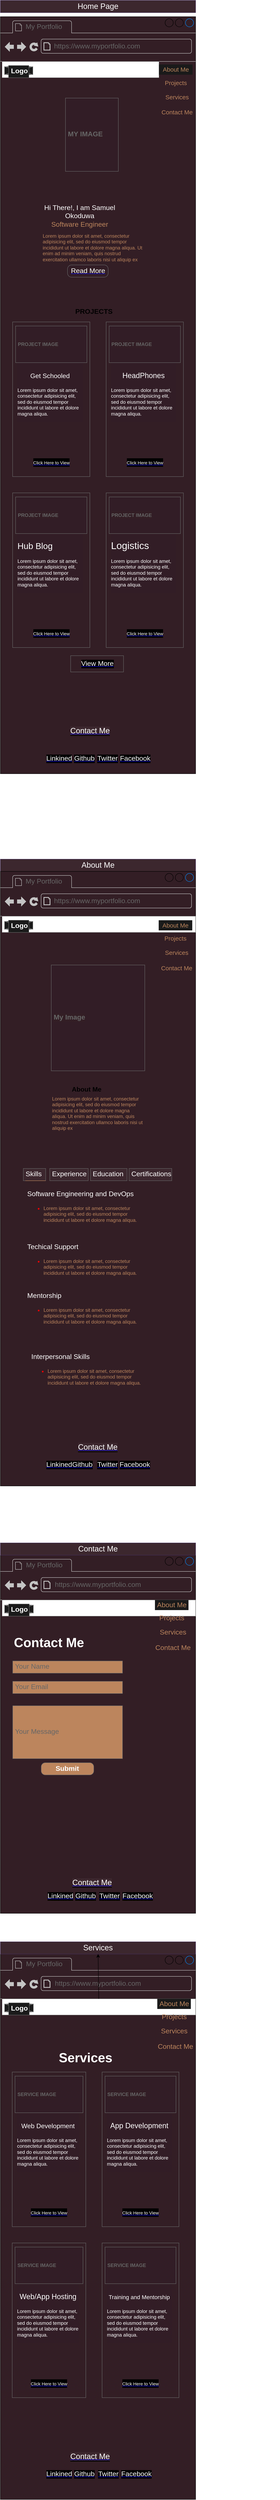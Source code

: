 <mxfile>
    <diagram id="vNnLvl0aOUERtY2fWWQc" name="Page-1">
        <mxGraphModel dx="911" dy="2819" grid="1" gridSize="10" guides="1" tooltips="1" connect="1" arrows="1" fold="1" page="1" pageScale="1" pageWidth="850" pageHeight="1100" background="none" math="0" shadow="0">
            <root>
                <mxCell id="0"/>
                <mxCell id="1" parent="0"/>
                <mxCell id="2" value="&lt;br&gt;&lt;br&gt;&lt;br&gt;&lt;br&gt;&lt;br&gt;&lt;br&gt;&lt;br&gt;&lt;br&gt;&lt;br&gt;&lt;br&gt;&lt;br&gt;&lt;br&gt;&lt;br&gt;&lt;br&gt;&lt;br&gt;&lt;br&gt;&lt;br&gt;&lt;br&gt;&lt;br&gt;&lt;br&gt;&lt;br&gt;&lt;br&gt;&lt;br&gt;&lt;br&gt;&lt;br&gt;&lt;br&gt;&lt;br&gt;&lt;br&gt;&lt;br&gt;&lt;br&gt;&lt;br&gt;&lt;br&gt;&lt;br&gt;&lt;br&gt;&lt;br&gt;&lt;br&gt;&lt;br&gt;&lt;br&gt;&lt;br&gt;&lt;br&gt;&lt;br&gt;&lt;br&gt;&lt;br&gt;&lt;br&gt;&lt;br&gt;&lt;br&gt;&lt;br&gt;&lt;br&gt;&lt;br&gt;&lt;br&gt;&lt;br&gt;&lt;br&gt;&lt;br&gt;&lt;br&gt;&lt;br&gt;&lt;br&gt;&lt;br&gt;&lt;br&gt;&lt;br&gt;&lt;br&gt;&lt;br&gt;&lt;br&gt;&lt;br&gt;&lt;br&gt;&lt;br&gt;&lt;br&gt;&lt;br&gt;&lt;br&gt;&lt;br&gt;&lt;br&gt;&lt;br&gt;&lt;br&gt;&lt;br&gt;&lt;br&gt;&lt;br&gt;&lt;br&gt;&lt;br&gt;" style="strokeWidth=1;shadow=0;dashed=0;align=center;html=1;shape=mxgraph.mockup.containers.browserWindow;rSize=0;strokeColor2=#008cff;strokeColor3=#c4c4c4;mainText=,;recursiveResize=0;strokeColor=default;fillColor=#331E25;gradientColor=none;" parent="1" vertex="1">
                    <mxGeometry x="200" y="-1470" width="480" height="1860" as="geometry"/>
                </mxCell>
                <mxCell id="3" value="My Portfolio" style="strokeWidth=1;shadow=0;dashed=0;align=center;html=1;shape=mxgraph.mockup.containers.anchor;fontSize=17;fontColor=#666666;align=left;" parent="2" vertex="1">
                    <mxGeometry x="60" y="12" width="110" height="26" as="geometry"/>
                </mxCell>
                <mxCell id="4" value="https://www.myportfolio.com" style="strokeWidth=1;shadow=0;dashed=0;align=center;html=1;shape=mxgraph.mockup.containers.anchor;rSize=0;fontSize=17;fontColor=#666666;align=left;" parent="2" vertex="1">
                    <mxGeometry x="130" y="60" width="250" height="26" as="geometry"/>
                </mxCell>
                <mxCell id="14" value="Line 1" style="strokeWidth=1;shadow=0;dashed=0;align=center;html=1;shape=mxgraph.mockup.text.textBox;fontColor=#666666;align=left;fontSize=17;spacingLeft=4;spacingTop=-3;strokeColor=#666666;mainText=" parent="2" vertex="1">
                    <mxGeometry x="4" y="110" width="386" height="40" as="geometry"/>
                </mxCell>
                <mxCell id="22" value="" style="verticalLabelPosition=bottom;shadow=0;dashed=0;align=center;html=1;verticalAlign=top;strokeWidth=1;shape=mxgraph.mockup.graphics.simpleIcon;strokeColor=#999999;labelBackgroundColor=#1A1A1A;fontColor=#FFFFFF;fillColor=#1A1A1A;" parent="2" vertex="1">
                    <mxGeometry x="10" y="122.5" width="70" height="20" as="geometry"/>
                </mxCell>
                <mxCell id="23" value="&lt;b&gt;&lt;font color=&quot;#ffffff&quot;&gt;Logo&lt;/font&gt;&lt;/b&gt;" style="strokeWidth=1;shadow=0;dashed=0;align=center;html=1;shape=mxgraph.mockup.text.textBox;fontColor=#666666;align=left;fontSize=17;spacingLeft=4;spacingTop=-3;strokeColor=#666666;mainText=;labelBackgroundColor=#1A1A1A;fillColor=#1A1A1A;" parent="2" vertex="1">
                    <mxGeometry x="20" y="120" width="50" height="30" as="geometry"/>
                </mxCell>
                <mxCell id="37" value="" style="strokeWidth=1;shadow=0;dashed=0;align=center;html=1;shape=mxgraph.mockup.buttons.button;strokeColor=#666666;fontColor=#ffffff;mainText=;buttonStyle=round;fontSize=17;fontStyle=1;fillColor=#321D26;whiteSpace=wrap;labelBackgroundColor=#331E25;" parent="2" vertex="1">
                    <mxGeometry x="165" y="610" width="100" height="30" as="geometry"/>
                </mxCell>
                <mxCell id="47" value="&lt;font color=&quot;#ffffff&quot;&gt;Read More&lt;/font&gt;" style="shape=rectangle;strokeColor=none;fillColor=none;linkText=;fontSize=17;fontColor=#0000ff;fontStyle=4;html=1;align=center;labelBackgroundColor=#331E25;" parent="2" vertex="1">
                    <mxGeometry x="170" y="610" width="90" height="30" as="geometry"/>
                </mxCell>
                <mxCell id="253" value="" style="group" parent="2" vertex="1" connectable="0">
                    <mxGeometry x="30" y="750" width="190" height="380" as="geometry"/>
                </mxCell>
                <mxCell id="71" value="" style="strokeWidth=1;shadow=0;dashed=0;align=center;html=1;shape=mxgraph.mockup.text.textBox;fontColor=#FFFFFF;align=left;fontSize=17;spacingLeft=4;spacingTop=-3;strokeColor=#666666;mainText=;labelBackgroundColor=#331E25;fillColor=#331E25;" parent="253" vertex="1">
                    <mxGeometry width="190" height="380" as="geometry"/>
                </mxCell>
                <mxCell id="222" value="&lt;h1 style=&quot;text-align: center;&quot;&gt;&lt;font style=&quot;font-size: 16px; font-weight: normal;&quot;&gt;Get Schooled&lt;/font&gt;&lt;/h1&gt;&lt;p&gt;Lorem ipsum dolor sit amet, consectetur adipisicing elit, sed do eiusmod tempor incididunt ut labore et dolore magna aliqua.&lt;/p&gt;" style="text;html=1;strokeColor=none;fillColor=none;spacing=5;spacingTop=-20;whiteSpace=wrap;overflow=hidden;rounded=0;labelBackgroundColor=#321D26;fontColor=#FFFFFF;" parent="253" vertex="1">
                    <mxGeometry x="7.308" y="110" width="168.077" height="260" as="geometry"/>
                </mxCell>
                <mxCell id="223" value="&lt;font style=&quot;font-size: 11px;&quot; color=&quot;#ffffff&quot;&gt;Click Here to View&lt;/font&gt;" style="shape=rectangle;strokeColor=none;fillColor=none;linkText=;fontSize=17;fontColor=#0000ff;fontStyle=4;html=1;align=center;labelBackgroundColor=#000000;" parent="253" vertex="1">
                    <mxGeometry x="14.615" y="330" width="160.769" height="30" as="geometry"/>
                </mxCell>
                <mxCell id="252" value="&lt;b style=&quot;font-size: 12px;&quot;&gt;PROJECT IMAGE&lt;/b&gt;" style="strokeWidth=1;shadow=0;dashed=0;align=center;html=1;shape=mxgraph.mockup.text.textBox;fontColor=#666666;align=left;fontSize=17;spacingLeft=4;spacingTop=-3;strokeColor=#666666;mainText=;labelBackgroundColor=#331E25;fillColor=#321D26;" parent="253" vertex="1">
                    <mxGeometry x="7.308" y="10" width="175.385" height="90" as="geometry"/>
                </mxCell>
                <mxCell id="259" value="" style="group" parent="2" vertex="1" connectable="0">
                    <mxGeometry x="30" y="1170" width="190" height="380" as="geometry"/>
                </mxCell>
                <mxCell id="260" value="" style="strokeWidth=1;shadow=0;dashed=0;align=center;html=1;shape=mxgraph.mockup.text.textBox;fontColor=#FFFFFF;align=left;fontSize=17;spacingLeft=4;spacingTop=-3;strokeColor=#666666;mainText=;labelBackgroundColor=#331E25;fillColor=#331E25;" parent="259" vertex="1">
                    <mxGeometry width="190" height="380" as="geometry"/>
                </mxCell>
                <mxCell id="261" value="&lt;h1 style=&quot;&quot;&gt;&lt;font style=&quot;font-size: 21px; font-weight: normal;&quot;&gt;Hub Blog&lt;/font&gt;&lt;/h1&gt;&lt;p&gt;Lorem ipsum dolor sit amet, consectetur adipisicing elit, sed do eiusmod tempor incididunt ut labore et dolore magna aliqua.&lt;/p&gt;" style="text;html=1;strokeColor=none;fillColor=none;spacing=5;spacingTop=-20;whiteSpace=wrap;overflow=hidden;rounded=0;labelBackgroundColor=#321D26;fontColor=#FFFFFF;" parent="259" vertex="1">
                    <mxGeometry x="7.308" y="110" width="168.077" height="260" as="geometry"/>
                </mxCell>
                <mxCell id="262" value="&lt;font style=&quot;font-size: 11px;&quot; color=&quot;#ffffff&quot;&gt;Click Here to View&lt;/font&gt;" style="shape=rectangle;strokeColor=none;fillColor=none;linkText=;fontSize=17;fontColor=#0000ff;fontStyle=4;html=1;align=center;labelBackgroundColor=#000000;" parent="259" vertex="1">
                    <mxGeometry x="14.615" y="330" width="160.769" height="30" as="geometry"/>
                </mxCell>
                <mxCell id="263" value="&lt;b style=&quot;font-size: 12px;&quot;&gt;PROJECT IMAGE&lt;/b&gt;" style="strokeWidth=1;shadow=0;dashed=0;align=center;html=1;shape=mxgraph.mockup.text.textBox;fontColor=#666666;align=left;fontSize=17;spacingLeft=4;spacingTop=-3;strokeColor=#666666;mainText=;labelBackgroundColor=#331E25;fillColor=#321D26;" parent="259" vertex="1">
                    <mxGeometry x="7.308" y="10" width="175.385" height="90" as="geometry"/>
                </mxCell>
                <mxCell id="264" value="" style="group" parent="2" vertex="1" connectable="0">
                    <mxGeometry x="260" y="750" width="190" height="380" as="geometry"/>
                </mxCell>
                <mxCell id="265" value="" style="strokeWidth=1;shadow=0;dashed=0;align=center;html=1;shape=mxgraph.mockup.text.textBox;fontColor=#FFFFFF;align=left;fontSize=17;spacingLeft=4;spacingTop=-3;strokeColor=#666666;mainText=;labelBackgroundColor=#331E25;fillColor=#331E25;" parent="264" vertex="1">
                    <mxGeometry width="190" height="380" as="geometry"/>
                </mxCell>
                <mxCell id="266" value="&lt;h1 style=&quot;text-align: center;&quot;&gt;&lt;font style=&quot;font-size: 18px; font-weight: normal;&quot;&gt;HeadPhones&lt;/font&gt;&lt;/h1&gt;&lt;p&gt;Lorem ipsum dolor sit amet, consectetur adipisicing elit, sed do eiusmod tempor incididunt ut labore et dolore magna aliqua.&lt;/p&gt;" style="text;html=1;strokeColor=none;fillColor=none;spacing=5;spacingTop=-20;whiteSpace=wrap;overflow=hidden;rounded=0;labelBackgroundColor=#321D26;fontColor=#FFFFFF;" parent="264" vertex="1">
                    <mxGeometry x="7.308" y="110" width="168.077" height="260" as="geometry"/>
                </mxCell>
                <mxCell id="267" value="&lt;font style=&quot;font-size: 11px;&quot; color=&quot;#ffffff&quot;&gt;Click Here to View&lt;/font&gt;" style="shape=rectangle;strokeColor=none;fillColor=none;linkText=;fontSize=17;fontColor=#0000ff;fontStyle=4;html=1;align=center;labelBackgroundColor=#000000;" parent="264" vertex="1">
                    <mxGeometry x="14.615" y="330" width="160.769" height="30" as="geometry"/>
                </mxCell>
                <mxCell id="268" value="&lt;b style=&quot;font-size: 12px;&quot;&gt;PROJECT IMAGE&lt;/b&gt;" style="strokeWidth=1;shadow=0;dashed=0;align=center;html=1;shape=mxgraph.mockup.text.textBox;fontColor=#666666;align=left;fontSize=17;spacingLeft=4;spacingTop=-3;strokeColor=#666666;mainText=;labelBackgroundColor=#331E25;fillColor=#321D26;" parent="264" vertex="1">
                    <mxGeometry x="7.308" y="10" width="175.385" height="90" as="geometry"/>
                </mxCell>
                <mxCell id="49" value="&lt;b&gt;MY IMAGE&lt;/b&gt;" style="strokeWidth=1;shadow=0;dashed=0;align=center;html=1;shape=mxgraph.mockup.text.textBox;fontColor=#666666;align=left;fontSize=17;spacingLeft=4;spacingTop=-3;strokeColor=#666666;mainText=;labelBackgroundColor=#331E25;fillColor=#321D26;" parent="2" vertex="1">
                    <mxGeometry x="160" y="200" width="130" height="180" as="geometry"/>
                </mxCell>
                <mxCell id="621" value="" style="group" parent="2" vertex="1" connectable="0">
                    <mxGeometry x="110.574" y="1865" width="254.232" height="15" as="geometry"/>
                </mxCell>
                <mxCell id="627" value="" style="group" parent="621" vertex="1" connectable="0">
                    <mxGeometry width="254.232" height="15" as="geometry"/>
                </mxCell>
                <mxCell id="628" value="" style="group" parent="627" vertex="1" connectable="0">
                    <mxGeometry width="254.232" height="15" as="geometry"/>
                </mxCell>
                <mxCell id="334" value="&lt;font color=&quot;#ffffff&quot;&gt;Github&lt;/font&gt;" style="shape=rectangle;strokeColor=none;fillColor=none;linkText=;fontSize=17;fontColor=#0000ff;fontStyle=4;html=1;align=center;labelBackgroundColor=#000000;" parent="628" vertex="1">
                    <mxGeometry x="61.16" y="-50" width="67.692" height="15" as="geometry"/>
                </mxCell>
                <mxCell id="336" value="&lt;font color=&quot;#ffffff&quot;&gt;Twitter&lt;/font&gt;" style="shape=rectangle;strokeColor=none;fillColor=none;linkText=;fontSize=17;fontColor=#0000ff;fontStyle=4;html=1;align=center;labelBackgroundColor=#000000;" parent="628" vertex="1">
                    <mxGeometry x="118.85" y="-50" width="67.692" height="15" as="geometry"/>
                </mxCell>
                <mxCell id="344" value="&lt;font color=&quot;#ffffff&quot;&gt;Facebook&lt;/font&gt;" style="shape=rectangle;strokeColor=none;fillColor=none;linkText=;fontSize=17;fontColor=#0000ff;fontStyle=4;html=1;align=center;labelBackgroundColor=#000000;" parent="628" vertex="1">
                    <mxGeometry x="186.54" y="-50" width="67.692" height="15" as="geometry"/>
                </mxCell>
                <mxCell id="254" value="" style="group" parent="2" vertex="1" connectable="0">
                    <mxGeometry x="260" y="1170" width="190" height="380" as="geometry"/>
                </mxCell>
                <mxCell id="255" value="" style="strokeWidth=1;shadow=0;dashed=0;align=center;html=1;shape=mxgraph.mockup.text.textBox;fontColor=#FFFFFF;align=left;fontSize=17;spacingLeft=4;spacingTop=-3;strokeColor=#666666;mainText=;labelBackgroundColor=#331E25;fillColor=#331E25;" parent="254" vertex="1">
                    <mxGeometry width="190" height="380" as="geometry"/>
                </mxCell>
                <mxCell id="256" value="&lt;h1&gt;&lt;span style=&quot;font-weight: normal;&quot;&gt;Logistics&lt;/span&gt;&lt;/h1&gt;&lt;p&gt;Lorem ipsum dolor sit amet, consectetur adipisicing elit, sed do eiusmod tempor incididunt ut labore et dolore magna aliqua.&lt;/p&gt;" style="text;html=1;strokeColor=none;fillColor=none;spacing=5;spacingTop=-20;whiteSpace=wrap;overflow=hidden;rounded=0;labelBackgroundColor=#321D26;fontColor=#FFFFFF;" parent="254" vertex="1">
                    <mxGeometry x="7.308" y="110" width="168.077" height="260" as="geometry"/>
                </mxCell>
                <mxCell id="257" value="&lt;font style=&quot;font-size: 11px;&quot; color=&quot;#ffffff&quot;&gt;Click Here to View&lt;/font&gt;" style="shape=rectangle;strokeColor=none;fillColor=none;linkText=;fontSize=17;fontColor=#0000ff;fontStyle=4;html=1;align=center;labelBackgroundColor=#000000;" parent="254" vertex="1">
                    <mxGeometry x="14.615" y="330" width="160.769" height="30" as="geometry"/>
                </mxCell>
                <mxCell id="258" value="&lt;b style=&quot;font-size: 12px;&quot;&gt;PROJECT IMAGE&lt;/b&gt;" style="strokeWidth=1;shadow=0;dashed=0;align=center;html=1;shape=mxgraph.mockup.text.textBox;fontColor=#666666;align=left;fontSize=17;spacingLeft=4;spacingTop=-3;strokeColor=#666666;mainText=;labelBackgroundColor=#331E25;fillColor=#321D26;" parent="254" vertex="1">
                    <mxGeometry x="7.308" y="10" width="175.385" height="90" as="geometry"/>
                </mxCell>
                <mxCell id="625" value="" style="group" parent="2" vertex="1" connectable="0">
                    <mxGeometry x="390" y="117.5" width="85" height="130" as="geometry"/>
                </mxCell>
                <mxCell id="16" value="&lt;font color=&quot;#bc855d&quot; style=&quot;font-size: 15px;&quot;&gt;Projects&lt;/font&gt;" style="strokeColor=inherit;fillColor=inherit;gradientColor=inherit;strokeWidth=1;shadow=0;dashed=0;align=center;html=1;shape=mxgraph.mockup.text.rrect;rSize=0;fontSize=17;fontColor=#0000ff;" parent="625" vertex="1">
                    <mxGeometry y="32.5" width="82.5" height="25" as="geometry"/>
                </mxCell>
                <mxCell id="17" value="&lt;font color=&quot;#bc855d&quot; style=&quot;font-size: 15px;&quot;&gt;Services&lt;/font&gt;" style="strokeColor=inherit;fillColor=inherit;gradientColor=inherit;strokeWidth=1;shadow=0;dashed=0;align=center;html=1;shape=mxgraph.mockup.text.rrect;rSize=0;fontSize=17;fontColor=#0000ff;" parent="625" vertex="1">
                    <mxGeometry x="2.5" y="67.5" width="82.5" height="25" as="geometry"/>
                </mxCell>
                <mxCell id="18" value="&lt;font color=&quot;#bc855d&quot; style=&quot;font-size: 15px;&quot;&gt;Contact Me&lt;/font&gt;" style="strokeColor=inherit;fillColor=inherit;gradientColor=inherit;strokeWidth=1;shadow=0;dashed=0;align=center;html=1;shape=mxgraph.mockup.text.rrect;rSize=0;fontSize=17;fontColor=#0000ff;" parent="625" vertex="1">
                    <mxGeometry x="2.5" y="105" width="82.5" height="25" as="geometry"/>
                </mxCell>
                <mxCell id="19" value="&lt;span style=&quot;background-color: rgb(26, 26, 26);&quot;&gt;&lt;font style=&quot;font-size: 15px;&quot; color=&quot;#bc855d&quot;&gt;About Me&lt;/font&gt;&lt;/span&gt;" style="strokeWidth=1;shadow=0;dashed=0;align=center;html=1;shape=mxgraph.mockup.text.rrect;rSize=0;fontSize=17;fontColor=#ffffff;fillColor=#1A1A1A;strokeColor=none;" parent="625" vertex="1">
                    <mxGeometry width="82.5" height="25" as="geometry"/>
                </mxCell>
                <mxCell id="626" value="" style="group" parent="2" vertex="1" connectable="0">
                    <mxGeometry x="94.81" y="480" width="260" height="130" as="geometry"/>
                </mxCell>
                <mxCell id="29" value="Lorem ipsum dolor sit amet, consectetur adipisicing elit, sed do eiusmod tempor incididunt ut labore et dolore magna aliqua. Ut enim ad minim veniam, quis nostrud exercitation ullamco laboris nisi ut aliquip ex" style="text;spacingTop=-5;whiteSpace=wrap;html=1;align=left;fontSize=12;fontFamily=Helvetica;fillColor=none;strokeColor=none;labelBackgroundColor=#331E25;fontColor=#BC855D;" parent="626" vertex="1">
                    <mxGeometry x="7.31" y="50" width="250" height="80" as="geometry"/>
                </mxCell>
                <mxCell id="272" value="" style="group" parent="2" vertex="1" connectable="0">
                    <mxGeometry x="172.69" y="1570" width="130" height="40" as="geometry"/>
                </mxCell>
                <mxCell id="134" value="" style="strokeWidth=1;shadow=0;dashed=0;align=center;html=1;shape=mxgraph.mockup.text.textBox;fontColor=#FFFFFF;align=left;fontSize=17;spacingLeft=4;spacingTop=-3;strokeColor=#666666;mainText=;labelBackgroundColor=#331E25;fillColor=#331E25;" parent="272" vertex="1">
                    <mxGeometry width="130" height="40" as="geometry"/>
                </mxCell>
                <mxCell id="135" value="&lt;font color=&quot;#ffffff&quot;&gt;View More&lt;/font&gt;" style="shape=rectangle;strokeColor=none;fillColor=none;linkText=;fontSize=17;fontColor=#0000ff;fontStyle=4;html=1;align=center;labelBackgroundColor=#000000;" parent="272" vertex="1">
                    <mxGeometry x="10" y="5" width="110" height="30" as="geometry"/>
                </mxCell>
                <mxCell id="654" value="&lt;b&gt;&lt;font style=&quot;font-size: 17px;&quot;&gt;PROJECTS&lt;/font&gt;&lt;/b&gt;" style="text;html=1;strokeColor=none;fillColor=none;align=center;verticalAlign=middle;whiteSpace=wrap;rounded=0;fontSize=14;" parent="2" vertex="1">
                    <mxGeometry x="180" y="710" width="100" height="30" as="geometry"/>
                </mxCell>
                <mxCell id="706" value="&lt;span style=&quot;color: rgb(255, 255, 255); text-align: left; background-color: rgb(51, 30, 37);&quot;&gt;Hi There!, I am Samuel Okoduwa&lt;/span&gt;&lt;br style=&quot;color: rgb(255, 255, 255); text-align: left;&quot;&gt;&lt;font style=&quot;text-align: left;&quot; color=&quot;#bc855d&quot;&gt;Software Engineer&lt;/font&gt;" style="text;html=1;strokeColor=none;fillColor=none;align=center;verticalAlign=middle;whiteSpace=wrap;rounded=0;fontSize=17;" parent="2" vertex="1">
                    <mxGeometry x="100" y="450" width="190" height="80" as="geometry"/>
                </mxCell>
                <mxCell id="322" value="&lt;font color=&quot;#ffffff&quot;&gt;&lt;span style=&quot;font-size: 19px; background-color: rgb(60, 39, 46);&quot;&gt;Contact Me&lt;/span&gt;&lt;/font&gt;" style="shape=rectangle;strokeColor=none;fillColor=none;linkText=;fontSize=17;fontColor=#0000ff;fontStyle=4;html=1;align=center;labelBackgroundColor=#000000;" parent="2" vertex="1">
                    <mxGeometry x="164.81" y="1740" width="110" height="30" as="geometry"/>
                </mxCell>
                <mxCell id="341" value="&lt;font color=&quot;#ffffff&quot;&gt;Linkined&lt;/font&gt;" style="shape=rectangle;strokeColor=none;fillColor=none;linkText=;fontSize=17;fontColor=#0000ff;fontStyle=4;html=1;align=center;labelBackgroundColor=#000000;" parent="2" vertex="1">
                    <mxGeometry x="110.574" y="1815" width="67.692" height="15" as="geometry"/>
                </mxCell>
                <mxCell id="10" value="Home Page" style="text;html=1;align=center;verticalAlign=middle;whiteSpace=wrap;rounded=0;fontSize=19;fillColor=#3C272E;fontColor=#ffffff;strokeColor=#432D57;" parent="1" vertex="1">
                    <mxGeometry x="200" y="-1510" width="480" height="30" as="geometry"/>
                </mxCell>
                <mxCell id="710" value="" style="group" vertex="1" connectable="0" parent="1">
                    <mxGeometry x="200" y="600" width="686.35" height="3950" as="geometry"/>
                </mxCell>
                <mxCell id="490" value="About Me" style="text;html=1;align=center;verticalAlign=middle;whiteSpace=wrap;rounded=0;fontSize=19;fillColor=#3C272E;fontColor=#ffffff;strokeColor=#432D57;" parent="710" vertex="1">
                    <mxGeometry width="480" height="30" as="geometry"/>
                </mxCell>
                <mxCell id="554" value="" style="group" parent="710" vertex="1" connectable="0">
                    <mxGeometry x="16.35" y="1480" width="670" height="2470" as="geometry"/>
                </mxCell>
                <mxCell id="488" value="" style="group" parent="554" vertex="1" connectable="0">
                    <mxGeometry y="-1160" width="670" height="3610" as="geometry"/>
                </mxCell>
                <mxCell id="460" value="&lt;br&gt;&lt;br&gt;&lt;br&gt;&lt;br&gt;&lt;br&gt;&lt;br&gt;&lt;br&gt;&lt;br&gt;&lt;br&gt;&lt;br&gt;&lt;br&gt;&lt;br&gt;&lt;br&gt;&lt;br&gt;&lt;br&gt;&lt;br&gt;&lt;br&gt;&lt;br&gt;&lt;br&gt;&lt;br&gt;&lt;br&gt;&lt;br&gt;&lt;br&gt;&lt;br&gt;&lt;br&gt;&lt;br&gt;&lt;br&gt;&lt;br&gt;&lt;br&gt;&lt;br&gt;&lt;br&gt;&lt;br&gt;&lt;br&gt;&lt;br&gt;&lt;br&gt;&lt;br&gt;&lt;br&gt;&lt;br&gt;&lt;br&gt;&lt;br&gt;&lt;br&gt;&lt;br&gt;&lt;br&gt;&lt;br&gt;&lt;br&gt;&lt;br&gt;&lt;br&gt;&lt;br&gt;&lt;br&gt;&lt;br&gt;&lt;br&gt;&lt;br&gt;&lt;br&gt;&lt;br&gt;&lt;br&gt;&lt;br&gt;&lt;br&gt;&lt;br&gt;&lt;br&gt;&lt;br&gt;&lt;br&gt;&lt;br&gt;&lt;br&gt;&lt;br&gt;&lt;br&gt;&lt;br&gt;&lt;br&gt;&lt;br&gt;&lt;br&gt;&lt;br&gt;&lt;br&gt;&lt;br&gt;&lt;br&gt;&lt;br&gt;&lt;br&gt;&lt;br&gt;&lt;br&gt;" style="strokeWidth=1;shadow=0;dashed=0;align=center;html=1;shape=mxgraph.mockup.containers.browserWindow;rSize=0;strokeColor2=#008cff;strokeColor3=#c4c4c4;mainText=,;recursiveResize=0;strokeColor=default;fillColor=#331E25;gradientColor=none;" parent="488" vertex="1">
                    <mxGeometry x="-16.35" y="1390" width="480" height="880" as="geometry"/>
                </mxCell>
                <mxCell id="461" value="My Portfolio" style="strokeWidth=1;shadow=0;dashed=0;align=center;html=1;shape=mxgraph.mockup.containers.anchor;fontSize=17;fontColor=#666666;align=left;" parent="460" vertex="1">
                    <mxGeometry x="60.909" y="12" width="111.667" height="26" as="geometry"/>
                </mxCell>
                <mxCell id="462" value="https://www.myportfolio.com" style="strokeWidth=1;shadow=0;dashed=0;align=center;html=1;shape=mxgraph.mockup.containers.anchor;rSize=0;fontSize=17;fontColor=#666666;align=left;" parent="460" vertex="1">
                    <mxGeometry x="131.97" y="60" width="253.788" height="26" as="geometry"/>
                </mxCell>
                <mxCell id="463" value="Line 1" style="strokeWidth=1;shadow=0;dashed=0;align=center;html=1;shape=mxgraph.mockup.text.textBox;fontColor=#666666;align=left;fontSize=17;spacingLeft=4;spacingTop=-3;strokeColor=#666666;mainText=" parent="460" vertex="1">
                    <mxGeometry x="4.06" y="110" width="475.94" height="40" as="geometry"/>
                </mxCell>
                <mxCell id="469" value="" style="verticalLabelPosition=bottom;shadow=0;dashed=0;align=center;html=1;verticalAlign=top;strokeWidth=1;shape=mxgraph.mockup.graphics.simpleIcon;strokeColor=#999999;labelBackgroundColor=#1A1A1A;fontColor=#FFFFFF;fillColor=#1A1A1A;" parent="460" vertex="1">
                    <mxGeometry x="10.152" y="122.5" width="71.061" height="20" as="geometry"/>
                </mxCell>
                <mxCell id="470" value="&lt;b&gt;&lt;font color=&quot;#ffffff&quot;&gt;Logo&lt;/font&gt;&lt;/b&gt;" style="strokeWidth=1;shadow=0;dashed=0;align=center;html=1;shape=mxgraph.mockup.text.textBox;fontColor=#666666;align=left;fontSize=17;spacingLeft=4;spacingTop=-3;strokeColor=#666666;mainText=;labelBackgroundColor=#1A1A1A;fillColor=#1A1A1A;" parent="460" vertex="1">
                    <mxGeometry x="20.303" y="120" width="50.758" height="30" as="geometry"/>
                </mxCell>
                <mxCell id="474" value="&lt;font color=&quot;#ffffff&quot;&gt;&lt;span style=&quot;font-size: 19px; background-color: rgb(60, 39, 46);&quot;&gt;Contact Me&lt;/span&gt;&lt;/font&gt;" style="shape=rectangle;strokeColor=none;fillColor=none;linkText=;fontSize=17;fontColor=#0000ff;fontStyle=4;html=1;align=center;labelBackgroundColor=#000000;" parent="460" vertex="1">
                    <mxGeometry x="169.015" y="790" width="111.667" height="30" as="geometry"/>
                </mxCell>
                <mxCell id="495" value="&lt;b style=&quot;text-align: left;&quot;&gt;&lt;font style=&quot;font-size: 32px;&quot;&gt;Contact Me&lt;/font&gt;&lt;/b&gt;" style="text;html=1;strokeColor=none;fillColor=none;align=center;verticalAlign=middle;whiteSpace=wrap;rounded=0;strokeWidth=1;fontSize=24;fontColor=#FFFFFF;" parent="460" vertex="1">
                    <mxGeometry x="30" y="200" width="179.09" height="30" as="geometry"/>
                </mxCell>
                <mxCell id="638" value="" style="group" parent="460" vertex="1" connectable="0">
                    <mxGeometry x="30.3" y="260" width="270.0" height="290" as="geometry"/>
                </mxCell>
                <mxCell id="501" value="Your Email" style="strokeWidth=1;shadow=0;dashed=0;align=center;html=1;shape=mxgraph.mockup.text.textBox;fontColor=#666666;align=left;fontSize=17;spacingLeft=4;spacingTop=-3;strokeColor=#666666;mainText=;labelBackgroundColor=none;fillColor=#BC855D;" parent="638" vertex="1">
                    <mxGeometry y="50" width="270" height="30" as="geometry"/>
                </mxCell>
                <mxCell id="502" value="Your Message" style="strokeWidth=1;shadow=0;dashed=0;align=center;html=1;shape=mxgraph.mockup.text.textBox;fontColor=#666666;align=left;fontSize=17;spacingLeft=4;spacingTop=-3;strokeColor=#666666;mainText=;labelBackgroundColor=none;fillColor=#BC855D;labelPosition=center;verticalLabelPosition=middle;verticalAlign=middle;" parent="638" vertex="1">
                    <mxGeometry y="110" width="270" height="130" as="geometry"/>
                </mxCell>
                <mxCell id="503" value="Submit" style="strokeWidth=1;shadow=0;dashed=0;align=center;html=1;shape=mxgraph.mockup.buttons.button;strokeColor=#666666;fontColor=#ffffff;mainText=;buttonStyle=round;fontSize=17;fontStyle=1;fillColor=#BC855D;whiteSpace=wrap;labelBackgroundColor=none;" parent="638" vertex="1">
                    <mxGeometry x="70" y="250" width="129.32" height="30" as="geometry"/>
                </mxCell>
                <mxCell id="500" value="Your Name" style="strokeWidth=1;shadow=0;dashed=0;align=center;html=1;shape=mxgraph.mockup.text.textBox;fontColor=#666666;align=left;fontSize=17;spacingLeft=4;spacingTop=-3;strokeColor=#666666;mainText=;labelBackgroundColor=none;fillColor=#BC855D;" parent="638" vertex="1">
                    <mxGeometry width="270" height="30" as="geometry"/>
                </mxCell>
                <mxCell id="639" value="" style="group" parent="460" vertex="1" connectable="0">
                    <mxGeometry x="112.985" y="830" width="258.084" height="15" as="geometry"/>
                </mxCell>
                <mxCell id="475" value="&lt;font color=&quot;#ffffff&quot;&gt;Github&lt;/font&gt;" style="shape=rectangle;strokeColor=none;fillColor=none;linkText=;fontSize=17;fontColor=#0000ff;fontStyle=4;html=1;align=center;labelBackgroundColor=#000000;" parent="639" vertex="1">
                    <mxGeometry x="62.087" width="68.718" height="15" as="geometry"/>
                </mxCell>
                <mxCell id="476" value="&lt;font color=&quot;#ffffff&quot;&gt;Twitter&lt;/font&gt;" style="shape=rectangle;strokeColor=none;fillColor=none;linkText=;fontSize=17;fontColor=#0000ff;fontStyle=4;html=1;align=center;labelBackgroundColor=#000000;" parent="639" vertex="1">
                    <mxGeometry x="120.651" width="68.718" height="15" as="geometry"/>
                </mxCell>
                <mxCell id="477" value="&lt;font color=&quot;#ffffff&quot;&gt;Linkined&lt;/font&gt;" style="shape=rectangle;strokeColor=none;fillColor=none;linkText=;fontSize=17;fontColor=#0000ff;fontStyle=4;html=1;align=center;labelBackgroundColor=#000000;" parent="639" vertex="1">
                    <mxGeometry width="68.718" height="15" as="geometry"/>
                </mxCell>
                <mxCell id="478" value="&lt;font color=&quot;#ffffff&quot;&gt;Facebook&lt;/font&gt;" style="shape=rectangle;strokeColor=none;fillColor=none;linkText=;fontSize=17;fontColor=#0000ff;fontStyle=4;html=1;align=center;labelBackgroundColor=#000000;" parent="639" vertex="1">
                    <mxGeometry x="189.366" width="68.718" height="15" as="geometry"/>
                </mxCell>
                <mxCell id="640" value="" style="group" parent="460" vertex="1" connectable="0">
                    <mxGeometry x="380" y="110" width="85" height="130" as="geometry"/>
                </mxCell>
                <mxCell id="641" value="&lt;font color=&quot;#bc855d&quot;&gt;Projects&lt;/font&gt;" style="strokeColor=inherit;fillColor=inherit;gradientColor=inherit;strokeWidth=1;shadow=0;dashed=0;align=center;html=1;shape=mxgraph.mockup.text.rrect;rSize=0;fontSize=17;fontColor=#0000ff;" parent="640" vertex="1">
                    <mxGeometry y="32.5" width="82.5" height="25" as="geometry"/>
                </mxCell>
                <mxCell id="642" value="&lt;font color=&quot;#bc855d&quot;&gt;Services&lt;/font&gt;" style="strokeColor=inherit;fillColor=inherit;gradientColor=inherit;strokeWidth=1;shadow=0;dashed=0;align=center;html=1;shape=mxgraph.mockup.text.rrect;rSize=0;fontSize=17;fontColor=#0000ff;" parent="640" vertex="1">
                    <mxGeometry x="2.5" y="67.5" width="82.5" height="25" as="geometry"/>
                </mxCell>
                <mxCell id="643" value="&lt;font color=&quot;#bc855d&quot;&gt;Contact Me&lt;/font&gt;" style="strokeColor=inherit;fillColor=inherit;gradientColor=inherit;strokeWidth=1;shadow=0;dashed=0;align=center;html=1;shape=mxgraph.mockup.text.rrect;rSize=0;fontSize=17;fontColor=#0000ff;" parent="640" vertex="1">
                    <mxGeometry x="2.5" y="105" width="82.5" height="25" as="geometry"/>
                </mxCell>
                <mxCell id="644" value="&lt;span style=&quot;background-color: rgb(26, 26, 26);&quot;&gt;&lt;font color=&quot;#bc855d&quot;&gt;About Me&lt;/font&gt;&lt;/span&gt;" style="strokeWidth=1;shadow=0;dashed=0;align=center;html=1;shape=mxgraph.mockup.text.rrect;rSize=0;fontSize=17;fontColor=#ffffff;fillColor=#1A1A1A;strokeColor=none;" parent="640" vertex="1">
                    <mxGeometry width="82.5" height="25" as="geometry"/>
                </mxCell>
                <mxCell id="491" value="Contact Me" style="text;html=1;align=center;verticalAlign=middle;whiteSpace=wrap;rounded=0;fontSize=19;fillColor=#3C272E;fontColor=#ffffff;strokeColor=#432D57;" parent="488" vertex="1">
                    <mxGeometry x="-16.35" y="1360" width="480" height="30" as="geometry"/>
                </mxCell>
                <mxCell id="556" value="&lt;br&gt;&lt;br&gt;&lt;br&gt;&lt;br&gt;&lt;br&gt;&lt;br&gt;&lt;br&gt;&lt;br&gt;&lt;br&gt;&lt;br&gt;&lt;br&gt;&lt;br&gt;&lt;br&gt;&lt;br&gt;&lt;br&gt;&lt;br&gt;&lt;br&gt;&lt;br&gt;&lt;br&gt;&lt;br&gt;&lt;br&gt;&lt;br&gt;&lt;br&gt;&lt;br&gt;&lt;br&gt;&lt;br&gt;&lt;br&gt;&lt;br&gt;&lt;br&gt;&lt;br&gt;&lt;br&gt;&lt;br&gt;&lt;br&gt;&lt;br&gt;&lt;br&gt;&lt;br&gt;&lt;br&gt;&lt;br&gt;&lt;br&gt;&lt;br&gt;&lt;br&gt;&lt;br&gt;&lt;br&gt;&lt;br&gt;&lt;br&gt;&lt;br&gt;&lt;br&gt;&lt;br&gt;&lt;br&gt;&lt;br&gt;&lt;br&gt;&lt;br&gt;&lt;br&gt;&lt;br&gt;&lt;br&gt;&lt;br&gt;&lt;br&gt;&lt;br&gt;&lt;br&gt;&lt;br&gt;&lt;br&gt;&lt;br&gt;&lt;br&gt;&lt;br&gt;&lt;br&gt;&lt;br&gt;&lt;br&gt;&lt;br&gt;&lt;br&gt;&lt;br&gt;&lt;br&gt;&lt;br&gt;&lt;br&gt;&lt;br&gt;&lt;br&gt;&lt;br&gt;&lt;br&gt;" style="strokeWidth=1;shadow=0;dashed=0;align=center;html=1;shape=mxgraph.mockup.containers.browserWindow;rSize=0;strokeColor2=#008cff;strokeColor3=#c4c4c4;mainText=,;recursiveResize=0;strokeColor=default;fillColor=#331E25;gradientColor=none;" parent="488" vertex="1">
                    <mxGeometry x="-16.35" y="2370" width="480" height="1340" as="geometry"/>
                </mxCell>
                <mxCell id="557" value="My Portfolio" style="strokeWidth=1;shadow=0;dashed=0;align=center;html=1;shape=mxgraph.mockup.containers.anchor;fontSize=17;fontColor=#666666;align=left;" parent="556" vertex="1">
                    <mxGeometry x="60.909" y="12" width="111.667" height="26" as="geometry"/>
                </mxCell>
                <mxCell id="558" value="https://www.myportfolio.com" style="strokeWidth=1;shadow=0;dashed=0;align=center;html=1;shape=mxgraph.mockup.containers.anchor;rSize=0;fontSize=17;fontColor=#666666;align=left;" parent="556" vertex="1">
                    <mxGeometry x="131.97" y="60" width="253.788" height="26" as="geometry"/>
                </mxCell>
                <mxCell id="559" value="Line 1" style="strokeWidth=1;shadow=0;dashed=0;align=center;html=1;shape=mxgraph.mockup.text.textBox;fontColor=#666666;align=left;fontSize=17;spacingLeft=4;spacingTop=-3;strokeColor=#666666;mainText=" parent="556" vertex="1">
                    <mxGeometry x="4.06" y="110" width="475.94" height="40" as="geometry"/>
                </mxCell>
                <mxCell id="565" value="" style="verticalLabelPosition=bottom;shadow=0;dashed=0;align=center;html=1;verticalAlign=top;strokeWidth=1;shape=mxgraph.mockup.graphics.simpleIcon;strokeColor=#999999;labelBackgroundColor=#1A1A1A;fontColor=#FFFFFF;fillColor=#1A1A1A;" parent="556" vertex="1">
                    <mxGeometry x="10.152" y="122.5" width="71.061" height="20" as="geometry"/>
                </mxCell>
                <mxCell id="566" value="&lt;b&gt;&lt;font color=&quot;#ffffff&quot;&gt;Logo&lt;/font&gt;&lt;/b&gt;" style="strokeWidth=1;shadow=0;dashed=0;align=center;html=1;shape=mxgraph.mockup.text.textBox;fontColor=#666666;align=left;fontSize=17;spacingLeft=4;spacingTop=-3;strokeColor=#666666;mainText=;labelBackgroundColor=#1A1A1A;fillColor=#1A1A1A;" parent="556" vertex="1">
                    <mxGeometry x="20.303" y="120" width="50.758" height="30" as="geometry"/>
                </mxCell>
                <mxCell id="505" value="" style="group" parent="556" vertex="1" connectable="0">
                    <mxGeometry x="28.98" y="290" width="181.02" height="380" as="geometry"/>
                </mxCell>
                <mxCell id="506" value="" style="strokeWidth=1;shadow=0;dashed=0;align=center;html=1;shape=mxgraph.mockup.text.textBox;fontColor=#FFFFFF;align=left;fontSize=17;spacingLeft=4;spacingTop=-3;strokeColor=#666666;mainText=;labelBackgroundColor=#331E25;fillColor=#331E25;" parent="505" vertex="1">
                    <mxGeometry width="181.02" height="380" as="geometry"/>
                </mxCell>
                <mxCell id="653" value="" style="edgeStyle=none;html=1;fontSize=14;" parent="505" source="507" target="509" edge="1">
                    <mxGeometry relative="1" as="geometry"/>
                </mxCell>
                <mxCell id="507" value="&lt;h1 style=&quot;text-align: center;&quot;&gt;&lt;span style=&quot;font-size: 16px; font-weight: 400;&quot;&gt;Web Development&lt;/span&gt;&lt;/h1&gt;&lt;p&gt;Lorem ipsum dolor sit amet, consectetur adipisicing elit, sed do eiusmod tempor incididunt ut labore et dolore magna aliqua.&lt;/p&gt;" style="text;html=1;strokeColor=none;fillColor=none;spacing=5;spacingTop=-20;whiteSpace=wrap;overflow=hidden;rounded=0;labelBackgroundColor=#321D26;fontColor=#FFFFFF;" parent="505" vertex="1">
                    <mxGeometry x="6.962" y="110" width="160.133" height="260" as="geometry"/>
                </mxCell>
                <mxCell id="508" value="&lt;font style=&quot;font-size: 11px;&quot; color=&quot;#ffffff&quot;&gt;Click Here to View&lt;/font&gt;" style="shape=rectangle;strokeColor=none;fillColor=none;linkText=;fontSize=17;fontColor=#0000ff;fontStyle=4;html=1;align=center;labelBackgroundColor=#000000;" parent="505" vertex="1">
                    <mxGeometry x="13.925" y="330" width="153.171" height="30" as="geometry"/>
                </mxCell>
                <mxCell id="509" value="&lt;span style=&quot;font-size: 12px;&quot;&gt;&lt;b&gt;SERVICE IMAGE&lt;/b&gt;&lt;/span&gt;" style="strokeWidth=1;shadow=0;dashed=0;align=center;html=1;shape=mxgraph.mockup.text.textBox;fontColor=#666666;align=left;fontSize=17;spacingLeft=4;spacingTop=-3;strokeColor=#666666;mainText=;labelBackgroundColor=#331E25;fillColor=#321D26;" parent="505" vertex="1">
                    <mxGeometry x="6.962" y="10" width="167.095" height="90" as="geometry"/>
                </mxCell>
                <mxCell id="510" value="" style="group" parent="556" vertex="1" connectable="0">
                    <mxGeometry x="250" y="290" width="188.98" height="380" as="geometry"/>
                </mxCell>
                <mxCell id="511" value="" style="strokeWidth=1;shadow=0;dashed=0;align=center;html=1;shape=mxgraph.mockup.text.textBox;fontColor=#FFFFFF;align=left;fontSize=17;spacingLeft=4;spacingTop=-3;strokeColor=#666666;mainText=;labelBackgroundColor=#331E25;fillColor=#331E25;" parent="510" vertex="1">
                    <mxGeometry width="188.98" height="380" as="geometry"/>
                </mxCell>
                <mxCell id="512" value="&lt;h1 style=&quot;text-align: center;&quot;&gt;&lt;span style=&quot;font-size: 18px; font-weight: 400;&quot;&gt;App Development&lt;/span&gt;&lt;/h1&gt;&lt;p&gt;Lorem ipsum dolor sit amet, consectetur adipisicing elit, sed do eiusmod tempor incididunt ut labore et dolore magna aliqua.&lt;/p&gt;" style="text;html=1;strokeColor=none;fillColor=none;spacing=5;spacingTop=-20;whiteSpace=wrap;overflow=hidden;rounded=0;labelBackgroundColor=#321D26;fontColor=#FFFFFF;" parent="510" vertex="1">
                    <mxGeometry x="7.268" y="110" width="167.175" height="260" as="geometry"/>
                </mxCell>
                <mxCell id="513" value="&lt;font style=&quot;font-size: 11px;&quot; color=&quot;#ffffff&quot;&gt;Click Here to View&lt;/font&gt;" style="shape=rectangle;strokeColor=none;fillColor=none;linkText=;fontSize=17;fontColor=#0000ff;fontStyle=4;html=1;align=center;labelBackgroundColor=#000000;" parent="510" vertex="1">
                    <mxGeometry x="14.537" y="330" width="159.906" height="30" as="geometry"/>
                </mxCell>
                <mxCell id="514" value="&lt;b style=&quot;font-size: 12px;&quot;&gt;SERVICE IMAGE&lt;/b&gt;" style="strokeWidth=1;shadow=0;dashed=0;align=center;html=1;shape=mxgraph.mockup.text.textBox;fontColor=#666666;align=left;fontSize=17;spacingLeft=4;spacingTop=-3;strokeColor=#666666;mainText=;labelBackgroundColor=#331E25;fillColor=#321D26;" parent="510" vertex="1">
                    <mxGeometry x="7.268" y="10" width="174.443" height="90" as="geometry"/>
                </mxCell>
                <mxCell id="515" value="" style="group" parent="556" vertex="1" connectable="0">
                    <mxGeometry x="28.98" y="710" width="181.02" height="380" as="geometry"/>
                </mxCell>
                <mxCell id="516" value="" style="strokeWidth=1;shadow=0;dashed=0;align=center;html=1;shape=mxgraph.mockup.text.textBox;fontColor=#FFFFFF;align=left;fontSize=17;spacingLeft=4;spacingTop=-3;strokeColor=#666666;mainText=;labelBackgroundColor=#331E25;fillColor=#331E25;" parent="515" vertex="1">
                    <mxGeometry width="181.02" height="380" as="geometry"/>
                </mxCell>
                <mxCell id="517" value="&lt;h1 style=&quot;text-align: center;&quot;&gt;&lt;font style=&quot;font-weight: normal; font-size: 18px;&quot;&gt;Web/App Hosting&lt;/font&gt;&lt;/h1&gt;&lt;p&gt;Lorem ipsum dolor sit amet, consectetur adipisicing elit, sed do eiusmod tempor incididunt ut labore et dolore magna aliqua.&lt;/p&gt;" style="text;html=1;strokeColor=none;fillColor=none;spacing=5;spacingTop=-20;whiteSpace=wrap;overflow=hidden;rounded=0;labelBackgroundColor=#321D26;fontColor=#FFFFFF;" parent="515" vertex="1">
                    <mxGeometry x="6.962" y="110" width="160.133" height="260" as="geometry"/>
                </mxCell>
                <mxCell id="518" value="&lt;font style=&quot;font-size: 11px;&quot; color=&quot;#ffffff&quot;&gt;Click Here to View&lt;/font&gt;" style="shape=rectangle;strokeColor=none;fillColor=none;linkText=;fontSize=17;fontColor=#0000ff;fontStyle=4;html=1;align=center;labelBackgroundColor=#000000;" parent="515" vertex="1">
                    <mxGeometry x="13.925" y="330" width="153.171" height="30" as="geometry"/>
                </mxCell>
                <mxCell id="519" value="&lt;b style=&quot;font-size: 12px;&quot;&gt;SERVICE IMAGE&lt;/b&gt;" style="strokeWidth=1;shadow=0;dashed=0;align=center;html=1;shape=mxgraph.mockup.text.textBox;fontColor=#666666;align=left;fontSize=17;spacingLeft=4;spacingTop=-3;strokeColor=#666666;mainText=;labelBackgroundColor=#331E25;fillColor=#321D26;" parent="515" vertex="1">
                    <mxGeometry x="6.962" y="10" width="167.095" height="90" as="geometry"/>
                </mxCell>
                <mxCell id="520" value="" style="group" parent="556" vertex="1" connectable="0">
                    <mxGeometry x="250" y="710" width="188.98" height="380" as="geometry"/>
                </mxCell>
                <mxCell id="521" value="" style="strokeWidth=1;shadow=0;dashed=0;align=center;html=1;shape=mxgraph.mockup.text.textBox;fontColor=#FFFFFF;align=left;fontSize=17;spacingLeft=4;spacingTop=-3;strokeColor=#666666;mainText=;labelBackgroundColor=#331E25;fillColor=#331E25;" parent="520" vertex="1">
                    <mxGeometry width="188.98" height="380" as="geometry"/>
                </mxCell>
                <mxCell id="522" value="&lt;h1 style=&quot;text-align: center;&quot;&gt;&lt;span style=&quot;font-weight: normal;&quot;&gt;&lt;font style=&quot;font-size: 14px;&quot;&gt;Training and Mentorship&lt;/font&gt;&lt;/span&gt;&lt;/h1&gt;&lt;p&gt;Lorem ipsum dolor sit amet, consectetur adipisicing elit, sed do eiusmod tempor incididunt ut labore et dolore magna aliqua.&lt;/p&gt;" style="text;html=1;strokeColor=none;fillColor=none;spacing=5;spacingTop=-20;whiteSpace=wrap;overflow=hidden;rounded=0;labelBackgroundColor=#321D26;fontColor=#FFFFFF;" parent="520" vertex="1">
                    <mxGeometry x="7.268" y="110" width="167.175" height="260" as="geometry"/>
                </mxCell>
                <mxCell id="523" value="&lt;font style=&quot;font-size: 11px;&quot; color=&quot;#ffffff&quot;&gt;Click Here to View&lt;/font&gt;" style="shape=rectangle;strokeColor=none;fillColor=none;linkText=;fontSize=17;fontColor=#0000ff;fontStyle=4;html=1;align=center;labelBackgroundColor=#000000;" parent="520" vertex="1">
                    <mxGeometry x="14.537" y="330" width="159.906" height="30" as="geometry"/>
                </mxCell>
                <mxCell id="524" value="&lt;b style=&quot;font-size: 12px;&quot;&gt;SERVICE IMAGE&lt;/b&gt;" style="strokeWidth=1;shadow=0;dashed=0;align=center;html=1;shape=mxgraph.mockup.text.textBox;fontColor=#666666;align=left;fontSize=17;spacingLeft=4;spacingTop=-3;strokeColor=#666666;mainText=;labelBackgroundColor=#331E25;fillColor=#321D26;" parent="520" vertex="1">
                    <mxGeometry x="7.268" y="10" width="174.443" height="90" as="geometry"/>
                </mxCell>
                <mxCell id="614" value="&lt;b style=&quot;text-align: left;&quot;&gt;&lt;font style=&quot;font-size: 32px;&quot;&gt;Services&lt;/font&gt;&lt;/b&gt;" style="text;html=1;strokeColor=none;fillColor=none;align=center;verticalAlign=middle;whiteSpace=wrap;rounded=0;strokeWidth=1;fontSize=24;fontColor=#FFFFFF;" parent="556" vertex="1">
                    <mxGeometry x="119.93" y="240" width="179.09" height="30" as="geometry"/>
                </mxCell>
                <mxCell id="647" value="" style="group" parent="556" vertex="1" connectable="0">
                    <mxGeometry x="385.76" y="110" width="85" height="130" as="geometry"/>
                </mxCell>
                <mxCell id="648" value="&lt;font color=&quot;#bc855d&quot;&gt;Projects&lt;/font&gt;" style="strokeColor=inherit;fillColor=inherit;gradientColor=inherit;strokeWidth=1;shadow=0;dashed=0;align=center;html=1;shape=mxgraph.mockup.text.rrect;rSize=0;fontSize=17;fontColor=#0000ff;" parent="647" vertex="1">
                    <mxGeometry y="32.5" width="82.5" height="25" as="geometry"/>
                </mxCell>
                <mxCell id="649" value="&lt;font color=&quot;#bc855d&quot;&gt;Services&lt;/font&gt;" style="strokeColor=inherit;fillColor=inherit;gradientColor=inherit;strokeWidth=1;shadow=0;dashed=0;align=center;html=1;shape=mxgraph.mockup.text.rrect;rSize=0;fontSize=17;fontColor=#0000ff;" parent="647" vertex="1">
                    <mxGeometry y="67.5" width="82.5" height="25" as="geometry"/>
                </mxCell>
                <mxCell id="650" value="&lt;font color=&quot;#bc855d&quot;&gt;Contact Me&lt;/font&gt;" style="strokeColor=inherit;fillColor=inherit;gradientColor=inherit;strokeWidth=1;shadow=0;dashed=0;align=center;html=1;shape=mxgraph.mockup.text.rrect;rSize=0;fontSize=17;fontColor=#0000ff;" parent="647" vertex="1">
                    <mxGeometry x="2.5" y="105" width="82.5" height="25" as="geometry"/>
                </mxCell>
                <mxCell id="651" value="&lt;span style=&quot;background-color: rgb(26, 26, 26);&quot;&gt;&lt;font color=&quot;#bc855d&quot;&gt;About Me&lt;/font&gt;&lt;/span&gt;" style="strokeWidth=1;shadow=0;dashed=0;align=center;html=1;shape=mxgraph.mockup.text.rrect;rSize=0;fontSize=17;fontColor=#ffffff;fillColor=#1A1A1A;strokeColor=none;" parent="647" vertex="1">
                    <mxGeometry width="82.5" height="25" as="geometry"/>
                </mxCell>
                <mxCell id="646" value="" style="group" parent="556" vertex="1" connectable="0">
                    <mxGeometry x="110.005" y="1220" width="258.084" height="65" as="geometry"/>
                </mxCell>
                <mxCell id="567" value="&lt;font color=&quot;#ffffff&quot;&gt;&lt;span style=&quot;font-size: 19px; background-color: rgb(60, 39, 46);&quot;&gt;Contact Me&lt;/span&gt;&lt;/font&gt;" style="shape=rectangle;strokeColor=none;fillColor=none;linkText=;fontSize=17;fontColor=#0000ff;fontStyle=4;html=1;align=center;labelBackgroundColor=#000000;" parent="646" vertex="1">
                    <mxGeometry x="54.51" width="111.667" height="30" as="geometry"/>
                </mxCell>
                <mxCell id="568" value="&lt;font color=&quot;#ffffff&quot;&gt;Github&lt;/font&gt;" style="shape=rectangle;strokeColor=none;fillColor=none;linkText=;fontSize=17;fontColor=#0000ff;fontStyle=4;html=1;align=center;labelBackgroundColor=#000000;" parent="646" vertex="1">
                    <mxGeometry x="62.087" y="50" width="68.718" height="15" as="geometry"/>
                </mxCell>
                <mxCell id="569" value="&lt;font color=&quot;#ffffff&quot;&gt;Twitter&lt;/font&gt;" style="shape=rectangle;strokeColor=none;fillColor=none;linkText=;fontSize=17;fontColor=#0000ff;fontStyle=4;html=1;align=center;labelBackgroundColor=#000000;" parent="646" vertex="1">
                    <mxGeometry x="120.651" y="50" width="68.718" height="15" as="geometry"/>
                </mxCell>
                <mxCell id="570" value="&lt;font color=&quot;#ffffff&quot;&gt;Linkined&lt;/font&gt;" style="shape=rectangle;strokeColor=none;fillColor=none;linkText=;fontSize=17;fontColor=#0000ff;fontStyle=4;html=1;align=center;labelBackgroundColor=#000000;" parent="646" vertex="1">
                    <mxGeometry y="50" width="68.718" height="15" as="geometry"/>
                </mxCell>
                <mxCell id="571" value="&lt;font color=&quot;#ffffff&quot;&gt;Facebook&lt;/font&gt;" style="shape=rectangle;strokeColor=none;fillColor=none;linkText=;fontSize=17;fontColor=#0000ff;fontStyle=4;html=1;align=center;labelBackgroundColor=#000000;" parent="646" vertex="1">
                    <mxGeometry x="189.366" y="50" width="68.718" height="15" as="geometry"/>
                </mxCell>
                <mxCell id="578" value="Services" style="text;html=1;align=center;verticalAlign=middle;whiteSpace=wrap;rounded=0;fontSize=19;fillColor=#3C272E;fontColor=#ffffff;strokeColor=#432D57;" parent="488" vertex="1">
                    <mxGeometry x="-16.35" y="2340" width="480" height="30" as="geometry"/>
                </mxCell>
                <mxCell id="707" value="" style="edgeStyle=none;html=1;" edge="1" parent="488" source="559" target="578">
                    <mxGeometry relative="1" as="geometry"/>
                </mxCell>
                <mxCell id="390" value="&lt;br&gt;&lt;br&gt;&lt;br&gt;&lt;br&gt;&lt;br&gt;&lt;br&gt;&lt;br&gt;&lt;br&gt;&lt;br&gt;&lt;br&gt;&lt;br&gt;&lt;br&gt;&lt;br&gt;&lt;br&gt;&lt;br&gt;&lt;br&gt;&lt;br&gt;&lt;br&gt;&lt;br&gt;&lt;br&gt;&lt;br&gt;&lt;br&gt;&lt;br&gt;&lt;br&gt;&lt;br&gt;&lt;br&gt;&lt;br&gt;&lt;br&gt;&lt;br&gt;&lt;br&gt;&lt;br&gt;&lt;br&gt;&lt;br&gt;&lt;br&gt;&lt;br&gt;&lt;br&gt;&lt;br&gt;&lt;br&gt;&lt;br&gt;&lt;br&gt;&lt;br&gt;&lt;br&gt;&lt;br&gt;&lt;br&gt;&lt;br&gt;&lt;br&gt;&lt;br&gt;&lt;br&gt;&lt;br&gt;&lt;br&gt;&lt;br&gt;&lt;br&gt;&lt;br&gt;&lt;br&gt;&lt;br&gt;&lt;br&gt;&lt;br&gt;&lt;br&gt;&lt;br&gt;&lt;br&gt;&lt;br&gt;&lt;br&gt;&lt;br&gt;&lt;br&gt;&lt;br&gt;&lt;br&gt;&lt;br&gt;&lt;br&gt;&lt;br&gt;&lt;br&gt;&lt;br&gt;&lt;br&gt;&lt;br&gt;&lt;br&gt;&lt;br&gt;&lt;br&gt;&lt;br&gt;" style="strokeWidth=1;shadow=0;dashed=0;align=center;html=1;shape=mxgraph.mockup.containers.browserWindow;rSize=0;strokeColor2=#008cff;strokeColor3=#c4c4c4;mainText=,;recursiveResize=0;strokeColor=default;fillColor=#331E25;gradientColor=none;" parent="488" vertex="1">
                    <mxGeometry x="-16.35" y="-290" width="480" height="1510" as="geometry"/>
                </mxCell>
                <mxCell id="391" value="My Portfolio" style="strokeWidth=1;shadow=0;dashed=0;align=center;html=1;shape=mxgraph.mockup.containers.anchor;fontSize=17;fontColor=#666666;align=left;" parent="390" vertex="1">
                    <mxGeometry x="60" y="12" width="110" height="26" as="geometry"/>
                </mxCell>
                <mxCell id="392" value="https://www.myportfolio.com" style="strokeWidth=1;shadow=0;dashed=0;align=center;html=1;shape=mxgraph.mockup.containers.anchor;rSize=0;fontSize=17;fontColor=#666666;align=left;" parent="390" vertex="1">
                    <mxGeometry x="130" y="60" width="250" height="26" as="geometry"/>
                </mxCell>
                <mxCell id="393" value="Line 1" style="strokeWidth=1;shadow=0;dashed=0;align=center;html=1;shape=mxgraph.mockup.text.textBox;fontColor=#666666;align=left;fontSize=17;spacingLeft=4;spacingTop=-3;strokeColor=#666666;mainText=" parent="390" vertex="1">
                    <mxGeometry x="4" y="110" width="476" height="40" as="geometry"/>
                </mxCell>
                <mxCell id="399" value="" style="verticalLabelPosition=bottom;shadow=0;dashed=0;align=center;html=1;verticalAlign=top;strokeWidth=1;shape=mxgraph.mockup.graphics.simpleIcon;strokeColor=#999999;labelBackgroundColor=#1A1A1A;fontColor=#FFFFFF;fillColor=#1A1A1A;" parent="390" vertex="1">
                    <mxGeometry x="10" y="122.5" width="70" height="20" as="geometry"/>
                </mxCell>
                <mxCell id="400" value="&lt;b&gt;&lt;font color=&quot;#ffffff&quot;&gt;Logo&lt;/font&gt;&lt;/b&gt;" style="strokeWidth=1;shadow=0;dashed=0;align=center;html=1;shape=mxgraph.mockup.text.textBox;fontColor=#666666;align=left;fontSize=17;spacingLeft=4;spacingTop=-3;strokeColor=#666666;mainText=;labelBackgroundColor=#1A1A1A;fillColor=#1A1A1A;" parent="390" vertex="1">
                    <mxGeometry x="20" y="120" width="50" height="30" as="geometry"/>
                </mxCell>
                <mxCell id="402" value="Lorem ipsum dolor sit amet, consectetur adipisicing elit, sed do eiusmod tempor incididunt ut labore et dolore magna aliqua. Ut enim ad minim veniam, quis nostrud exercitation ullamco laboris nisi ut aliquip ex" style="text;spacingTop=-5;whiteSpace=wrap;html=1;align=left;fontSize=12;fontFamily=Helvetica;fillColor=none;strokeColor=none;labelBackgroundColor=#331E25;fontColor=#BC855D;" parent="390" vertex="1">
                    <mxGeometry x="125" y="550" width="225" height="140" as="geometry"/>
                </mxCell>
                <mxCell id="405" value="&lt;b&gt;My Image&lt;/b&gt;" style="strokeWidth=1;shadow=0;dashed=0;align=center;html=1;shape=mxgraph.mockup.text.textBox;fontColor=#666666;align=left;fontSize=17;spacingLeft=4;spacingTop=-3;strokeColor=#666666;mainText=;labelBackgroundColor=#331E25;fillColor=#321D26;" parent="390" vertex="1">
                    <mxGeometry x="125" y="230" width="230" height="260" as="geometry"/>
                </mxCell>
                <mxCell id="430" value="&lt;font color=&quot;#ffffff&quot;&gt;&lt;span style=&quot;font-size: 19px; background-color: rgb(60, 39, 46);&quot;&gt;Contact Me&lt;/span&gt;&lt;/font&gt;" style="shape=rectangle;strokeColor=none;fillColor=none;linkText=;fontSize=17;fontColor=#0000ff;fontStyle=4;html=1;align=center;labelBackgroundColor=#000000;" parent="390" vertex="1">
                    <mxGeometry x="183.85" y="1400" width="110" height="30" as="geometry"/>
                </mxCell>
                <mxCell id="629" value="" style="group" parent="390" vertex="1" connectable="0">
                    <mxGeometry x="389.24" y="120" width="85" height="130" as="geometry"/>
                </mxCell>
                <mxCell id="630" value="&lt;font color=&quot;#bc855d&quot; style=&quot;font-size: 15px;&quot;&gt;Projects&lt;/font&gt;" style="strokeColor=inherit;fillColor=inherit;gradientColor=inherit;strokeWidth=1;shadow=0;dashed=0;align=center;html=1;shape=mxgraph.mockup.text.rrect;rSize=0;fontSize=17;fontColor=#0000ff;" parent="629" vertex="1">
                    <mxGeometry y="32.5" width="82.5" height="25" as="geometry"/>
                </mxCell>
                <mxCell id="631" value="&lt;font color=&quot;#bc855d&quot; style=&quot;font-size: 15px;&quot;&gt;Services&lt;/font&gt;" style="strokeColor=inherit;fillColor=inherit;gradientColor=inherit;strokeWidth=1;shadow=0;dashed=0;align=center;html=1;shape=mxgraph.mockup.text.rrect;rSize=0;fontSize=17;fontColor=#0000ff;" parent="629" vertex="1">
                    <mxGeometry x="2.5" y="67.5" width="82.5" height="25" as="geometry"/>
                </mxCell>
                <mxCell id="632" value="&lt;font style=&quot;font-size: 15px;&quot; color=&quot;#bc855d&quot;&gt;Contact Me&lt;/font&gt;" style="strokeColor=inherit;fillColor=inherit;gradientColor=inherit;strokeWidth=1;shadow=0;dashed=0;align=center;html=1;shape=mxgraph.mockup.text.rrect;rSize=0;fontSize=17;fontColor=#0000ff;" parent="629" vertex="1">
                    <mxGeometry x="2.5" y="105" width="82.5" height="25" as="geometry"/>
                </mxCell>
                <mxCell id="633" value="&lt;span style=&quot;background-color: rgb(26, 26, 26);&quot;&gt;&lt;font color=&quot;#bc855d&quot; style=&quot;font-size: 15px;&quot;&gt;About Me&lt;/font&gt;&lt;/span&gt;" style="strokeWidth=1;shadow=0;dashed=0;align=center;html=1;shape=mxgraph.mockup.text.rrect;rSize=0;fontSize=17;fontColor=#ffffff;fillColor=#1A1A1A;strokeColor=none;" parent="629" vertex="1">
                    <mxGeometry width="82.5" height="25" as="geometry"/>
                </mxCell>
                <mxCell id="635" value="&lt;b&gt;&lt;font style=&quot;font-size: 16px;&quot;&gt;About Me&lt;/font&gt;&lt;/b&gt;" style="text;html=1;strokeColor=none;fillColor=none;align=center;verticalAlign=middle;whiteSpace=wrap;rounded=0;" parent="390" vertex="1">
                    <mxGeometry x="170" y="520" width="83.85" height="30" as="geometry"/>
                </mxCell>
                <mxCell id="636" value="" style="group" parent="390" vertex="1" connectable="0">
                    <mxGeometry x="230.004" y="1670" width="254.232" height="15" as="geometry"/>
                </mxCell>
                <mxCell id="637" value="" style="group" parent="636" vertex="1" connectable="0">
                    <mxGeometry x="-120" y="-220" width="254.232" height="15" as="geometry"/>
                </mxCell>
                <mxCell id="431" value="&lt;font color=&quot;#ffffff&quot;&gt;Github&lt;/font&gt;" style="shape=rectangle;strokeColor=none;fillColor=none;linkText=;fontSize=17;fontColor=#0000ff;fontStyle=4;html=1;align=center;labelBackgroundColor=#000000;" parent="637" vertex="1">
                    <mxGeometry x="61.16" width="58.84" height="15" as="geometry"/>
                </mxCell>
                <mxCell id="432" value="&lt;font color=&quot;#ffffff&quot;&gt;Twitter&lt;/font&gt;" style="shape=rectangle;strokeColor=none;fillColor=none;linkText=;fontSize=17;fontColor=#0000ff;fontStyle=4;html=1;align=center;labelBackgroundColor=#000000;" parent="637" vertex="1">
                    <mxGeometry x="118.85" width="67.692" height="15" as="geometry"/>
                </mxCell>
                <mxCell id="433" value="&lt;font color=&quot;#ffffff&quot;&gt;Linkined&lt;/font&gt;" style="shape=rectangle;strokeColor=none;fillColor=none;linkText=;fontSize=17;fontColor=#0000ff;fontStyle=4;html=1;align=center;labelBackgroundColor=#000000;" parent="637" vertex="1">
                    <mxGeometry width="67.692" height="15" as="geometry"/>
                </mxCell>
                <mxCell id="434" value="&lt;font color=&quot;#ffffff&quot;&gt;Facebook&lt;/font&gt;" style="shape=rectangle;strokeColor=none;fillColor=none;linkText=;fontSize=17;fontColor=#0000ff;fontStyle=4;html=1;align=center;labelBackgroundColor=#000000;" parent="637" vertex="1">
                    <mxGeometry x="186.54" width="67.692" height="15" as="geometry"/>
                </mxCell>
                <mxCell id="634" value="" style="group" parent="390" vertex="1" connectable="0">
                    <mxGeometry x="56.35" y="730" width="365" height="540" as="geometry"/>
                </mxCell>
                <mxCell id="449" value="&lt;font style=&quot;&quot; color=&quot;#ffffff&quot;&gt;Skills&lt;/font&gt;" style="strokeWidth=1;shadow=0;dashed=0;align=center;html=1;shape=mxgraph.mockup.text.textBox;fontColor=#666666;align=left;fontSize=17;spacingLeft=4;spacingTop=-3;strokeColor=#666666;mainText=;fillColor=#3C272E;" parent="634" vertex="1">
                    <mxGeometry width="55" height="30" as="geometry"/>
                </mxCell>
                <mxCell id="451" value="&lt;font style=&quot;&quot; color=&quot;#ffffff&quot;&gt;Experience&lt;/font&gt;" style="strokeWidth=1;shadow=0;dashed=0;align=center;html=1;shape=mxgraph.mockup.text.textBox;fontColor=#666666;align=left;fontSize=17;spacingLeft=4;spacingTop=-3;strokeColor=#666666;mainText=;fillColor=#3C272E;" parent="634" vertex="1">
                    <mxGeometry x="65" width="94.61" height="30" as="geometry"/>
                </mxCell>
                <mxCell id="452" value="&lt;font style=&quot;&quot; color=&quot;#ffffff&quot;&gt;Education&lt;/font&gt;" style="strokeWidth=1;shadow=0;dashed=0;align=center;html=1;shape=mxgraph.mockup.text.textBox;fontColor=#666666;align=left;fontSize=17;spacingLeft=4;spacingTop=-3;strokeColor=#666666;mainText=;fillColor=#3C272E;" parent="634" vertex="1">
                    <mxGeometry x="165" width="90" height="30" as="geometry"/>
                </mxCell>
                <mxCell id="453" value="&lt;h1&gt;&lt;span style=&quot;font-weight: normal; color: rgb(255, 255, 255); background-color: initial;&quot;&gt;&lt;font style=&quot;font-size: 17px;&quot;&gt;Software Engineering and DevOps&lt;/font&gt;&lt;/span&gt;&lt;/h1&gt;&lt;ul&gt;&lt;li&gt;&lt;span style=&quot;color: rgb(188, 133, 93); background-color: rgb(51, 30, 37);&quot;&gt;Lorem ipsum dolor sit amet, consectetur adipisicing elit, sed do eiusmod tempor incididunt ut labore et dolore magna aliqua.&lt;/span&gt;&lt;/li&gt;&lt;/ul&gt;" style="text;html=1;strokeColor=none;fillColor=none;spacing=5;spacingTop=-20;whiteSpace=wrap;overflow=hidden;rounded=0;fontColor=#FF0000;strokeWidth=1;" parent="634" vertex="1">
                    <mxGeometry x="5" y="40" width="280" height="100" as="geometry"/>
                </mxCell>
                <mxCell id="454" value="&lt;h1&gt;&lt;font color=&quot;#ffffff&quot;&gt;&lt;span style=&quot;font-size: 17px; font-weight: 400;&quot;&gt;Techical Support&lt;/span&gt;&lt;/font&gt;&lt;/h1&gt;&lt;ul&gt;&lt;li&gt;&lt;span style=&quot;color: rgb(188, 133, 93); background-color: rgb(51, 30, 37);&quot;&gt;Lorem ipsum dolor sit amet, consectetur adipisicing elit, sed do eiusmod tempor incididunt ut labore et dolore magna aliqua.&lt;/span&gt;&lt;/li&gt;&lt;/ul&gt;" style="text;html=1;strokeColor=none;fillColor=none;spacing=5;spacingTop=-20;whiteSpace=wrap;overflow=hidden;rounded=0;fontColor=#FF0000;strokeWidth=1;" parent="634" vertex="1">
                    <mxGeometry x="5" y="170" width="280" height="100" as="geometry"/>
                </mxCell>
                <mxCell id="455" value="&lt;h1&gt;&lt;font color=&quot;#ffffff&quot;&gt;&lt;span style=&quot;font-size: 17px; font-weight: 400;&quot;&gt;Mentorship&lt;/span&gt;&lt;/font&gt;&lt;/h1&gt;&lt;ul&gt;&lt;li&gt;&lt;span style=&quot;color: rgb(188, 133, 93); background-color: rgb(51, 30, 37);&quot;&gt;Lorem ipsum dolor sit amet, consectetur adipisicing elit, sed do eiusmod tempor incididunt ut labore et dolore magna aliqua.&lt;/span&gt;&lt;/li&gt;&lt;/ul&gt;" style="text;html=1;strokeColor=none;fillColor=none;spacing=5;spacingTop=-20;whiteSpace=wrap;overflow=hidden;rounded=0;fontColor=#FF0000;strokeWidth=1;" parent="634" vertex="1">
                    <mxGeometry x="5.01" y="290" width="280" height="100" as="geometry"/>
                </mxCell>
                <mxCell id="458" value="&lt;font style=&quot;&quot; color=&quot;#ffffff&quot;&gt;Certifications&lt;/font&gt;" style="strokeWidth=1;shadow=0;dashed=0;align=center;html=1;shape=mxgraph.mockup.text.textBox;fontColor=#666666;align=left;fontSize=17;spacingLeft=4;spacingTop=-3;strokeColor=#666666;mainText=;fillColor=#3C272E;" parent="634" vertex="1">
                    <mxGeometry x="260" width="105" height="30" as="geometry"/>
                </mxCell>
                <mxCell id="459" value="&lt;h1&gt;&lt;font color=&quot;#ffffff&quot;&gt;&lt;span style=&quot;font-size: 17px; font-weight: 400;&quot;&gt;Interpersonal Skills&lt;/span&gt;&lt;/font&gt;&lt;/h1&gt;&lt;ul&gt;&lt;li&gt;&lt;span style=&quot;color: rgb(188, 133, 93); background-color: rgb(51, 30, 37);&quot;&gt;Lorem ipsum dolor sit amet, consectetur adipisicing elit, sed do eiusmod tempor incididunt ut labore et dolore magna aliqua.&lt;/span&gt;&lt;/li&gt;&lt;/ul&gt;" style="text;html=1;strokeColor=none;fillColor=none;spacing=5;spacingTop=-20;whiteSpace=wrap;overflow=hidden;rounded=0;fontColor=#FF0000;strokeWidth=1;" parent="634" vertex="1">
                    <mxGeometry x="15" y="440" width="280" height="100" as="geometry"/>
                </mxCell>
                <mxCell id="450" value="" style="verticalLabelPosition=bottom;shadow=0;dashed=0;align=center;html=1;verticalAlign=top;strokeWidth=1;shape=mxgraph.mockup.markup.line;strokeColor=#BC855D;fontColor=#666666;fillColor=#3C272E;fontStyle=1" parent="634" vertex="1">
                    <mxGeometry x="5.01" y="20" width="50" height="20" as="geometry"/>
                </mxCell>
            </root>
        </mxGraphModel>
    </diagram>
</mxfile>
